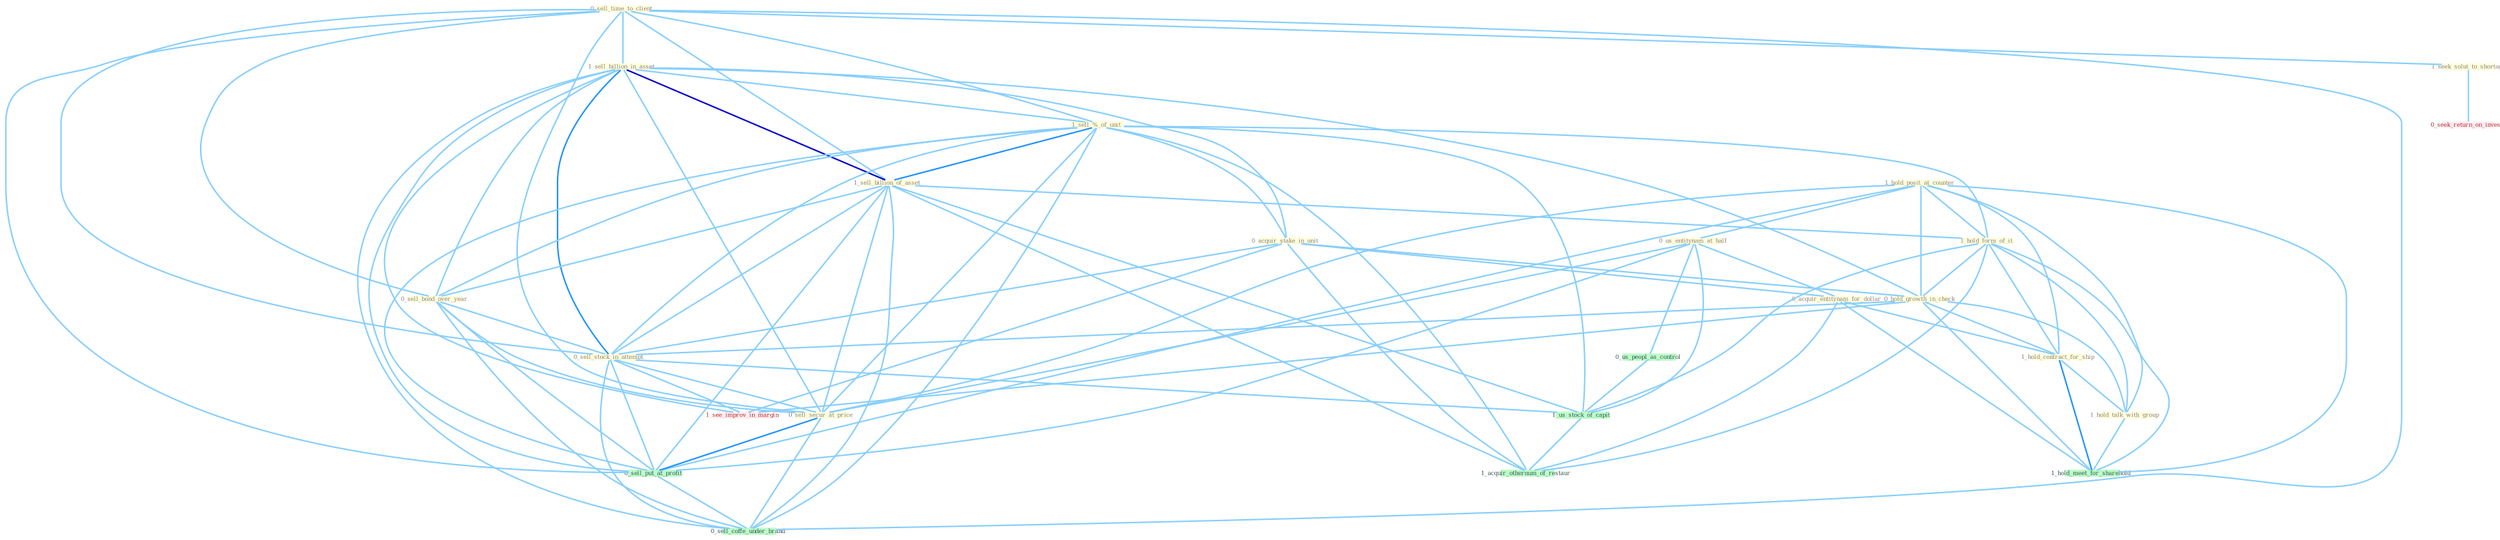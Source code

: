 Graph G{ 
    node
    [shape=polygon,style=filled,width=.5,height=.06,color="#BDFCC9",fixedsize=true,fontsize=4,
    fontcolor="#2f4f4f"];
    {node
    [color="#ffffe0", fontcolor="#8b7d6b"] "0_sell_time_to_client " "1_sell_billion_in_asset " "1_hold_posit_at_counter " "1_sell_%_of_unit " "1_sell_billion_of_asset " "0_acquir_stake_in_unit " "1_hold_form_of_it " "0_sell_bond_over_year " "0_hold_growth_in_check " "0_sell_stock_in_attempt " "0_us_entitynam_at_half " "0_sell_secur_at_price " "0_acquir_entitynam_for_dollar " "1_hold_contract_for_ship " "1_seek_solut_to_shortag " "1_hold_talk_with_group "}
{node [color="#fff0f5", fontcolor="#b22222"] "0_seek_return_on_invest " "1_see_improv_in_margin "}
edge [color="#B0E2FF"];

	"0_sell_time_to_client " -- "1_sell_billion_in_asset " [w="1", color="#87cefa" ];
	"0_sell_time_to_client " -- "1_sell_%_of_unit " [w="1", color="#87cefa" ];
	"0_sell_time_to_client " -- "1_sell_billion_of_asset " [w="1", color="#87cefa" ];
	"0_sell_time_to_client " -- "0_sell_bond_over_year " [w="1", color="#87cefa" ];
	"0_sell_time_to_client " -- "0_sell_stock_in_attempt " [w="1", color="#87cefa" ];
	"0_sell_time_to_client " -- "0_sell_secur_at_price " [w="1", color="#87cefa" ];
	"0_sell_time_to_client " -- "1_seek_solut_to_shortag " [w="1", color="#87cefa" ];
	"0_sell_time_to_client " -- "0_sell_put_at_profit " [w="1", color="#87cefa" ];
	"0_sell_time_to_client " -- "0_sell_coffe_under_brand " [w="1", color="#87cefa" ];
	"1_sell_billion_in_asset " -- "1_sell_%_of_unit " [w="1", color="#87cefa" ];
	"1_sell_billion_in_asset " -- "1_sell_billion_of_asset " [w="3", color="#0000cd" , len=0.6];
	"1_sell_billion_in_asset " -- "0_acquir_stake_in_unit " [w="1", color="#87cefa" ];
	"1_sell_billion_in_asset " -- "0_sell_bond_over_year " [w="1", color="#87cefa" ];
	"1_sell_billion_in_asset " -- "0_hold_growth_in_check " [w="1", color="#87cefa" ];
	"1_sell_billion_in_asset " -- "0_sell_stock_in_attempt " [w="2", color="#1e90ff" , len=0.8];
	"1_sell_billion_in_asset " -- "0_sell_secur_at_price " [w="1", color="#87cefa" ];
	"1_sell_billion_in_asset " -- "0_sell_put_at_profit " [w="1", color="#87cefa" ];
	"1_sell_billion_in_asset " -- "1_see_improv_in_margin " [w="1", color="#87cefa" ];
	"1_sell_billion_in_asset " -- "0_sell_coffe_under_brand " [w="1", color="#87cefa" ];
	"1_hold_posit_at_counter " -- "1_hold_form_of_it " [w="1", color="#87cefa" ];
	"1_hold_posit_at_counter " -- "0_hold_growth_in_check " [w="1", color="#87cefa" ];
	"1_hold_posit_at_counter " -- "0_us_entitynam_at_half " [w="1", color="#87cefa" ];
	"1_hold_posit_at_counter " -- "0_sell_secur_at_price " [w="1", color="#87cefa" ];
	"1_hold_posit_at_counter " -- "1_hold_contract_for_ship " [w="1", color="#87cefa" ];
	"1_hold_posit_at_counter " -- "1_hold_talk_with_group " [w="1", color="#87cefa" ];
	"1_hold_posit_at_counter " -- "0_sell_put_at_profit " [w="1", color="#87cefa" ];
	"1_hold_posit_at_counter " -- "1_hold_meet_for_sharehold " [w="1", color="#87cefa" ];
	"1_sell_%_of_unit " -- "1_sell_billion_of_asset " [w="2", color="#1e90ff" , len=0.8];
	"1_sell_%_of_unit " -- "0_acquir_stake_in_unit " [w="1", color="#87cefa" ];
	"1_sell_%_of_unit " -- "1_hold_form_of_it " [w="1", color="#87cefa" ];
	"1_sell_%_of_unit " -- "0_sell_bond_over_year " [w="1", color="#87cefa" ];
	"1_sell_%_of_unit " -- "0_sell_stock_in_attempt " [w="1", color="#87cefa" ];
	"1_sell_%_of_unit " -- "0_sell_secur_at_price " [w="1", color="#87cefa" ];
	"1_sell_%_of_unit " -- "0_sell_put_at_profit " [w="1", color="#87cefa" ];
	"1_sell_%_of_unit " -- "1_us_stock_of_capit " [w="1", color="#87cefa" ];
	"1_sell_%_of_unit " -- "0_sell_coffe_under_brand " [w="1", color="#87cefa" ];
	"1_sell_%_of_unit " -- "1_acquir_othernum_of_restaur " [w="1", color="#87cefa" ];
	"1_sell_billion_of_asset " -- "1_hold_form_of_it " [w="1", color="#87cefa" ];
	"1_sell_billion_of_asset " -- "0_sell_bond_over_year " [w="1", color="#87cefa" ];
	"1_sell_billion_of_asset " -- "0_sell_stock_in_attempt " [w="1", color="#87cefa" ];
	"1_sell_billion_of_asset " -- "0_sell_secur_at_price " [w="1", color="#87cefa" ];
	"1_sell_billion_of_asset " -- "0_sell_put_at_profit " [w="1", color="#87cefa" ];
	"1_sell_billion_of_asset " -- "1_us_stock_of_capit " [w="1", color="#87cefa" ];
	"1_sell_billion_of_asset " -- "0_sell_coffe_under_brand " [w="1", color="#87cefa" ];
	"1_sell_billion_of_asset " -- "1_acquir_othernum_of_restaur " [w="1", color="#87cefa" ];
	"0_acquir_stake_in_unit " -- "0_hold_growth_in_check " [w="1", color="#87cefa" ];
	"0_acquir_stake_in_unit " -- "0_sell_stock_in_attempt " [w="1", color="#87cefa" ];
	"0_acquir_stake_in_unit " -- "0_acquir_entitynam_for_dollar " [w="1", color="#87cefa" ];
	"0_acquir_stake_in_unit " -- "1_see_improv_in_margin " [w="1", color="#87cefa" ];
	"0_acquir_stake_in_unit " -- "1_acquir_othernum_of_restaur " [w="1", color="#87cefa" ];
	"1_hold_form_of_it " -- "0_hold_growth_in_check " [w="1", color="#87cefa" ];
	"1_hold_form_of_it " -- "1_hold_contract_for_ship " [w="1", color="#87cefa" ];
	"1_hold_form_of_it " -- "1_hold_talk_with_group " [w="1", color="#87cefa" ];
	"1_hold_form_of_it " -- "1_us_stock_of_capit " [w="1", color="#87cefa" ];
	"1_hold_form_of_it " -- "1_hold_meet_for_sharehold " [w="1", color="#87cefa" ];
	"1_hold_form_of_it " -- "1_acquir_othernum_of_restaur " [w="1", color="#87cefa" ];
	"0_sell_bond_over_year " -- "0_sell_stock_in_attempt " [w="1", color="#87cefa" ];
	"0_sell_bond_over_year " -- "0_sell_secur_at_price " [w="1", color="#87cefa" ];
	"0_sell_bond_over_year " -- "0_sell_put_at_profit " [w="1", color="#87cefa" ];
	"0_sell_bond_over_year " -- "0_sell_coffe_under_brand " [w="1", color="#87cefa" ];
	"0_hold_growth_in_check " -- "0_sell_stock_in_attempt " [w="1", color="#87cefa" ];
	"0_hold_growth_in_check " -- "1_hold_contract_for_ship " [w="1", color="#87cefa" ];
	"0_hold_growth_in_check " -- "1_hold_talk_with_group " [w="1", color="#87cefa" ];
	"0_hold_growth_in_check " -- "1_see_improv_in_margin " [w="1", color="#87cefa" ];
	"0_hold_growth_in_check " -- "1_hold_meet_for_sharehold " [w="1", color="#87cefa" ];
	"0_sell_stock_in_attempt " -- "0_sell_secur_at_price " [w="1", color="#87cefa" ];
	"0_sell_stock_in_attempt " -- "0_sell_put_at_profit " [w="1", color="#87cefa" ];
	"0_sell_stock_in_attempt " -- "1_us_stock_of_capit " [w="1", color="#87cefa" ];
	"0_sell_stock_in_attempt " -- "1_see_improv_in_margin " [w="1", color="#87cefa" ];
	"0_sell_stock_in_attempt " -- "0_sell_coffe_under_brand " [w="1", color="#87cefa" ];
	"0_us_entitynam_at_half " -- "0_sell_secur_at_price " [w="1", color="#87cefa" ];
	"0_us_entitynam_at_half " -- "0_acquir_entitynam_for_dollar " [w="1", color="#87cefa" ];
	"0_us_entitynam_at_half " -- "0_us_peopl_as_control " [w="1", color="#87cefa" ];
	"0_us_entitynam_at_half " -- "0_sell_put_at_profit " [w="1", color="#87cefa" ];
	"0_us_entitynam_at_half " -- "1_us_stock_of_capit " [w="1", color="#87cefa" ];
	"0_sell_secur_at_price " -- "0_sell_put_at_profit " [w="2", color="#1e90ff" , len=0.8];
	"0_sell_secur_at_price " -- "0_sell_coffe_under_brand " [w="1", color="#87cefa" ];
	"0_acquir_entitynam_for_dollar " -- "1_hold_contract_for_ship " [w="1", color="#87cefa" ];
	"0_acquir_entitynam_for_dollar " -- "1_hold_meet_for_sharehold " [w="1", color="#87cefa" ];
	"0_acquir_entitynam_for_dollar " -- "1_acquir_othernum_of_restaur " [w="1", color="#87cefa" ];
	"1_hold_contract_for_ship " -- "1_hold_talk_with_group " [w="1", color="#87cefa" ];
	"1_hold_contract_for_ship " -- "1_hold_meet_for_sharehold " [w="2", color="#1e90ff" , len=0.8];
	"1_seek_solut_to_shortag " -- "0_seek_return_on_invest " [w="1", color="#87cefa" ];
	"1_hold_talk_with_group " -- "1_hold_meet_for_sharehold " [w="1", color="#87cefa" ];
	"0_us_peopl_as_control " -- "1_us_stock_of_capit " [w="1", color="#87cefa" ];
	"0_sell_put_at_profit " -- "0_sell_coffe_under_brand " [w="1", color="#87cefa" ];
	"1_us_stock_of_capit " -- "1_acquir_othernum_of_restaur " [w="1", color="#87cefa" ];
}